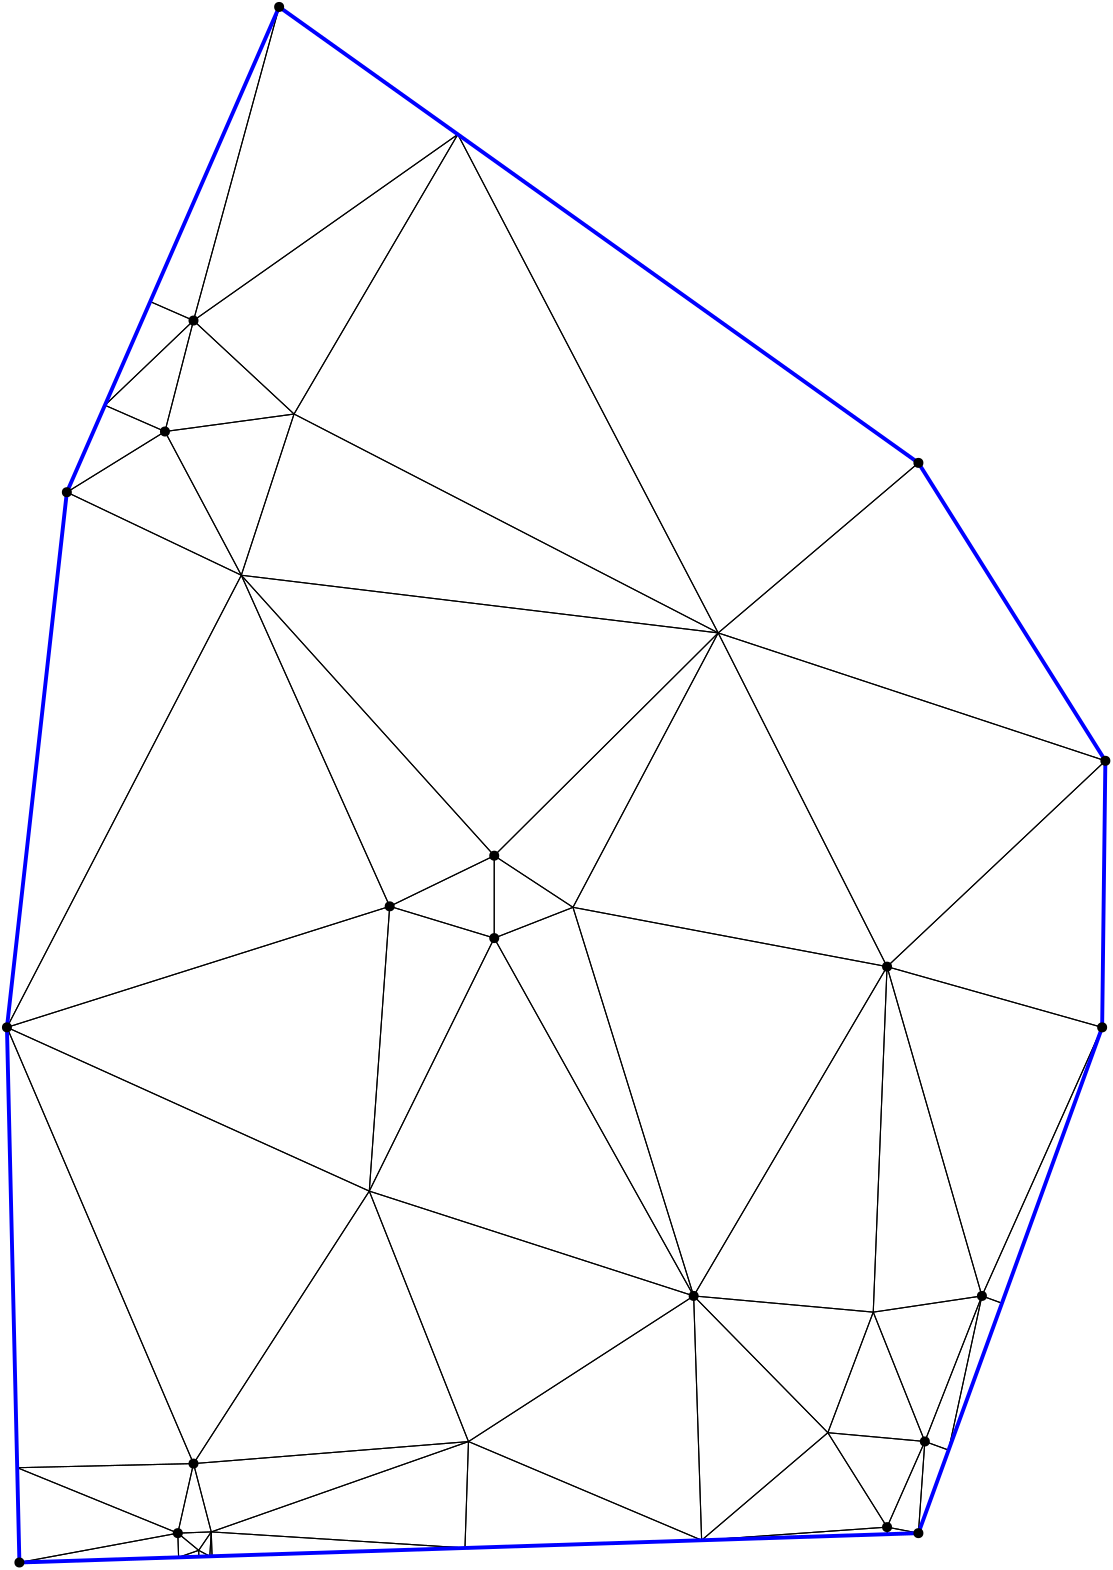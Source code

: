 <?xml version="1.0"?>
<!DOCTYPE ipe SYSTEM "ipe.dtd">
<ipe version="70218" creator="Ipe 7.2.24">
<info created="D:20221020151441" modified="D:20221020151441"/>
<ipestyle name="basic">
<symbol name="mark/disk(sx)" transformations="translations">
<path fill="sym-stroke">
0.6 0 0 0.6 0 0 e
</path>
</symbol>
<anglesize name="22.5 deg" value="22.5"/>
<anglesize name="30 deg" value="30"/>
<anglesize name="45 deg" value="45"/>
<anglesize name="60 deg" value="60"/>
<anglesize name="90 deg" value="90"/>
<arrowsize name="large" value="10"/>
<arrowsize name="small" value="5"/>
<arrowsize name="tiny" value="3"/>
<color name="blue" value="0 0 1"/>
<color name="gray" value="0.745"/>
<color name="green" value="0 1 0"/>
<color name="red" value="1 0 0"/>
<color name="pink" value="1 0.753 0.796"/>
<pen name="heavier" value="0.8"/>
<pen name="fat" value="1.4"/>
<pen name="ultrafat" value="2"/>
<gridsize name="16 pts (~6 mm)" value="16"/>
<gridsize name="32 pts (~12 mm)" value="32"/>
<gridsize name="4 pts" value="4"/>
<gridsize name="8 pts (~3 mm)" value="8"/>
<opacity name="10%" value="0.1"/>
<opacity name="25%" value="0.25"/>
<opacity name="50%" value="0.5"/>
<opacity name="75%" value="0.75"/>
<symbolsize name="large" value="5"/>
<symbolsize name="small" value="2"/>
<symbolsize name="tiny" value="1.1"/>
<textsize name="huge" value="\huge"/>
<textsize name="large" value="\large"/>
<textsize name="small" value="\small"/>
<textsize name="tiny" value="	iny"/>
<tiling name="falling" angle="-60" step="4" width="1"/>
<tiling name="rising" angle="30" step="4" width="1"/>
</ipestyle>
<page>
<layer name="hull"/>
<layer name="constraints"/>
<layer name="triangulation"/>
<layer name="obtuse"/>
<layer name="blub"/>
<layer name="problems"/>
<view layers="hull constraints triangulation obtuse blub" active="triangulation"/>
<path layer="triangulation" stroke="black">
327.87 362.131 m 
332.836 486.505 l 
</path>
<path layer="triangulation" stroke="black">
332.836 486.505 m 
263.216 367.963 l 
</path>
<path layer="triangulation" stroke="black">
263.216 367.963 m 
327.87 362.131 l 
</path>
<path layer="triangulation" stroke="black">
219.773 507.866 m 
332.836 486.505 l 
</path>
<path layer="triangulation" stroke="black">
332.836 486.505 m 
272.042 606.649 l 
</path>
<path layer="triangulation" stroke="black">
272.042 606.649 m 
219.773 507.866 l 
</path>
<path layer="triangulation" stroke="black">
146.441 405.695 m 
16 464.649 l 
</path>
<path layer="triangulation" stroke="black">
16 464.649 m 
83.1595 307.606 l 
</path>
<path layer="triangulation" stroke="black">
83.1595 307.606 m 
146.441 405.695 l 
</path>
<path layer="triangulation" stroke="black">
85.0216 276.381 m 
89.5546 283.015 l 
</path>
<path layer="triangulation" stroke="black">
89.5546 283.015 m 
77.5146 282.566 l 
</path>
<path layer="triangulation" stroke="black">
77.5146 282.566 m 
85.0216 276.381 l 
</path>
<path layer="triangulation" stroke="black">
219.773 507.866 m 
191.425 526.453 l 
</path>
<path layer="triangulation" stroke="black">
191.425 526.453 m 
191.425 496.782 l 
</path>
<path layer="triangulation" stroke="black">
191.425 496.782 m 
219.773 507.866 l 
</path>
<path layer="triangulation" stroke="black">
311.522 318.73 m 
346.442 315.567 l 
</path>
<path layer="triangulation" stroke="black">
346.442 315.567 m 
327.87 362.131 l 
</path>
<path layer="triangulation" stroke="black">
327.87 362.131 m 
311.522 318.73 l 
</path>
<path layer="triangulation" stroke="black">
89.5546 283.015 m 
83.1595 307.606 l 
</path>
<path layer="triangulation" stroke="black">
83.1595 307.606 m 
77.5146 282.566 l 
</path>
<path layer="triangulation" stroke="black">
77.5146 282.566 m 
89.5546 283.015 l 
</path>
<path layer="triangulation" stroke="black">
83.1595 307.606 m 
19.6921 306.128 l 
</path>
<path layer="triangulation" stroke="black">
19.6921 306.128 m 
77.5146 282.566 l 
</path>
<path layer="triangulation" stroke="black">
77.5146 282.566 m 
83.1595 307.606 l 
</path>
<path layer="triangulation" stroke="black">
19.6921 306.128 m 
83.1595 307.606 l 
</path>
<path layer="triangulation" stroke="black">
83.1595 307.606 m 
16 464.649 l 
</path>
<path layer="triangulation" stroke="black">
16 464.649 m 
19.6921 306.128 l 
</path>
<path layer="triangulation" stroke="black">
146.441 405.695 m 
153.793 508.216 l 
</path>
<path layer="triangulation" stroke="black">
153.793 508.216 m 
16 464.649 l 
</path>
<path layer="triangulation" stroke="black">
16 464.649 m 
146.441 405.695 l 
</path>
<path layer="triangulation" stroke="black">
100.369 627.413 m 
37.5663 657.299 l 
</path>
<path layer="triangulation" stroke="black">
37.5663 657.299 m 
16 464.649 l 
</path>
<path layer="triangulation" stroke="black">
16 464.649 m 
100.369 627.413 l 
</path>
<path layer="triangulation" stroke="black">
191.425 526.453 m 
272.042 606.649 l 
</path>
<path layer="triangulation" stroke="black">
272.042 606.649 m 
100.369 627.413 l 
</path>
<path layer="triangulation" stroke="black">
100.369 627.413 m 
191.425 526.453 l 
</path>
<path layer="triangulation" stroke="black">
83.1595 719.103 m 
51.2641 688.611 l 
</path>
<path layer="triangulation" stroke="black">
51.2641 688.611 m 
72.8829 679.154 l 
</path>
<path layer="triangulation" stroke="black">
72.8829 679.154 m 
83.1595 719.103 l 
</path>
<path layer="triangulation" stroke="black">
16 464.649 m 
153.793 508.216 l 
</path>
<path layer="triangulation" stroke="black">
153.793 508.216 m 
100.369 627.413 l 
</path>
<path layer="triangulation" stroke="black">
100.369 627.413 m 
16 464.649 l 
</path>
<path layer="triangulation" stroke="black">
67.5831 725.916 m 
83.1595 719.103 l 
</path>
<path layer="triangulation" stroke="black">
83.1595 719.103 m 
113.989 832 l 
</path>
<path layer="triangulation" stroke="black">
113.989 832 m 
67.5831 725.916 l 
</path>
<path layer="triangulation" stroke="black">
411.43 560.612 m 
344.126 667.865 l 
</path>
<path layer="triangulation" stroke="black">
344.126 667.865 m 
272.042 606.649 l 
</path>
<path layer="triangulation" stroke="black">
272.042 606.649 m 
411.43 560.612 l 
</path>
<path layer="triangulation" stroke="black">
272.042 606.649 m 
119.355 685.452 l 
</path>
<path layer="triangulation" stroke="black">
119.355 685.452 m 
100.369 627.413 l 
</path>
<path layer="triangulation" stroke="black">
100.369 627.413 m 
272.042 606.649 l 
</path>
<path layer="triangulation" stroke="black">
119.355 685.452 m 
178.311 786.125 l 
</path>
<path layer="triangulation" stroke="black">
178.311 786.125 m 
83.1595 719.103 l 
</path>
<path layer="triangulation" stroke="black">
83.1595 719.103 m 
119.355 685.452 l 
</path>
<path layer="triangulation" stroke="black">
410.272 464.649 m 
332.836 486.505 l 
</path>
<path layer="triangulation" stroke="black">
332.836 486.505 m 
366.995 367.963 l 
</path>
<path layer="triangulation" stroke="black">
366.995 367.963 m 
410.272 464.649 l 
</path>
<path layer="triangulation" stroke="black">
191.425 526.453 m 
153.793 508.216 l 
</path>
<path layer="triangulation" stroke="black">
153.793 508.216 m 
191.425 496.782 l 
</path>
<path layer="triangulation" stroke="black">
191.425 496.782 m 
191.425 526.453 l 
</path>
<path layer="triangulation" stroke="black">
263.216 367.963 m 
332.836 486.505 l 
</path>
<path layer="triangulation" stroke="black">
332.836 486.505 m 
219.773 507.866 l 
</path>
<path layer="triangulation" stroke="black">
219.773 507.866 m 
263.216 367.963 l 
</path>
<path layer="triangulation" stroke="black">
410.272 464.649 m 
411.43 560.612 l 
</path>
<path layer="triangulation" stroke="black">
411.43 560.612 m 
332.836 486.505 l 
</path>
<path layer="triangulation" stroke="black">
332.836 486.505 m 
410.272 464.649 l 
</path>
<path layer="triangulation" stroke="black">
354.987 312.463 m 
346.442 315.567 l 
</path>
<path layer="triangulation" stroke="black">
346.442 315.567 m 
344.126 282.566 l 
</path>
<path layer="triangulation" stroke="black">
344.126 282.566 m 
354.987 312.463 l 
</path>
<path layer="triangulation" stroke="black">
266.088 280.018 m 
263.216 367.963 l 
</path>
<path layer="triangulation" stroke="black">
263.216 367.963 m 
182.151 315.534 l 
</path>
<path layer="triangulation" stroke="black">
182.151 315.534 m 
266.088 280.018 l 
</path>
<path layer="triangulation" stroke="black">
182.151 315.534 m 
83.1595 307.606 l 
</path>
<path layer="triangulation" stroke="black">
83.1595 307.606 m 
89.5546 283.015 l 
</path>
<path layer="triangulation" stroke="black">
89.5546 283.015 m 
182.151 315.534 l 
</path>
<path layer="triangulation" stroke="black">
332.836 284.737 m 
344.126 282.566 l 
</path>
<path layer="triangulation" stroke="black">
344.126 282.566 m 
346.442 315.567 l 
</path>
<path layer="triangulation" stroke="black">
346.442 315.567 m 
332.836 284.737 l 
</path>
<path layer="triangulation" stroke="black">
182.151 315.534 m 
263.216 367.963 l 
</path>
<path layer="triangulation" stroke="black">
263.216 367.963 m 
146.441 405.695 l 
</path>
<path layer="triangulation" stroke="black">
146.441 405.695 m 
182.151 315.534 l 
</path>
<path layer="triangulation" stroke="black">
89.0282 274.238 m 
89.5546 283.015 l 
</path>
<path layer="triangulation" stroke="black">
89.5546 283.015 m 
85.0216 276.381 l 
</path>
<path layer="triangulation" stroke="black">
85.0216 276.381 m 
89.0282 274.238 l 
</path>
<path layer="triangulation" stroke="black">
180.89 277.237 m 
182.151 315.534 l 
</path>
<path layer="triangulation" stroke="black">
182.151 315.534 m 
89.5546 283.015 l 
</path>
<path layer="triangulation" stroke="black">
89.5546 283.015 m 
180.89 277.237 l 
</path>
<path layer="triangulation" stroke="black">
263.216 367.963 m 
219.773 507.866 l 
</path>
<path layer="triangulation" stroke="black">
219.773 507.866 m 
191.425 496.782 l 
</path>
<path layer="triangulation" stroke="black">
191.425 496.782 m 
263.216 367.963 l 
</path>
<path layer="triangulation" stroke="black">
332.836 486.505 m 
411.43 560.612 l 
</path>
<path layer="triangulation" stroke="black">
411.43 560.612 m 
272.042 606.649 l 
</path>
<path layer="triangulation" stroke="black">
272.042 606.649 m 
332.836 486.505 l 
</path>
<path layer="triangulation" stroke="black">
366.995 367.963 m 
346.442 315.567 l 
</path>
<path layer="triangulation" stroke="black">
346.442 315.567 m 
354.987 312.463 l 
</path>
<path layer="triangulation" stroke="black">
354.987 312.463 m 
366.995 367.963 l 
</path>
<path layer="triangulation" stroke="black">
266.088 280.018 m 
311.522 318.73 l 
</path>
<path layer="triangulation" stroke="black">
311.522 318.73 m 
263.216 367.963 l 
</path>
<path layer="triangulation" stroke="black">
263.216 367.963 m 
266.088 280.018 l 
</path>
<path layer="triangulation" stroke="black">
180.89 277.237 m 
89.5546 283.015 l 
</path>
<path layer="triangulation" stroke="black">
89.5546 283.015 m 
89.8403 274.264 l 
</path>
<path layer="triangulation" stroke="black">
89.8403 274.264 m 
180.89 277.237 l 
</path>
<path layer="triangulation" stroke="black">
85.0216 276.381 m 
77.7985 273.871 l 
</path>
<path layer="triangulation" stroke="black">
77.7985 273.871 m 
85.0957 274.109 l 
</path>
<path layer="triangulation" stroke="black">
85.0957 274.109 m 
85.0216 276.381 l 
</path>
<path layer="triangulation" stroke="black">
77.5146 282.566 m 
20.4869 272 l 
</path>
<path layer="triangulation" stroke="black">
20.4869 272 m 
77.7985 273.871 l 
</path>
<path layer="triangulation" stroke="black">
77.7985 273.871 m 
77.5146 282.566 l 
</path>
<path layer="triangulation" stroke="black">
89.8403 274.264 m 
89.5546 283.015 l 
</path>
<path layer="triangulation" stroke="black">
89.5546 283.015 m 
89.0282 274.238 l 
</path>
<path layer="triangulation" stroke="black">
89.0282 274.238 m 
89.8403 274.264 l 
</path>
<path layer="triangulation" stroke="black">
77.7985 273.871 m 
85.0216 276.381 l 
</path>
<path layer="triangulation" stroke="black">
85.0216 276.381 m 
77.5146 282.566 l 
</path>
<path layer="triangulation" stroke="black">
77.5146 282.566 m 
77.7985 273.871 l 
</path>
<path layer="triangulation" stroke="black">
85.0957 274.109 m 
89.0282 274.238 l 
</path>
<path layer="triangulation" stroke="black">
89.0282 274.238 m 
85.0216 276.381 l 
</path>
<path layer="triangulation" stroke="black">
85.0216 276.381 m 
85.0957 274.109 l 
</path>
<path layer="triangulation" stroke="black">
20.4869 272 m 
77.5146 282.566 l 
</path>
<path layer="triangulation" stroke="black">
77.5146 282.566 m 
19.6921 306.128 l 
</path>
<path layer="triangulation" stroke="black">
19.6921 306.128 m 
20.4869 272 l 
</path>
<path layer="triangulation" stroke="black">
37.5663 657.299 m 
72.8829 679.154 l 
</path>
<path layer="triangulation" stroke="black">
72.8829 679.154 m 
51.2641 688.611 l 
</path>
<path layer="triangulation" stroke="black">
51.2641 688.611 m 
37.5663 657.299 l 
</path>
<path layer="triangulation" stroke="black">
51.2641 688.611 m 
83.1595 719.103 l 
</path>
<path layer="triangulation" stroke="black">
83.1595 719.103 m 
67.5831 725.916 l 
</path>
<path layer="triangulation" stroke="black">
67.5831 725.916 m 
51.2641 688.611 l 
</path>
<path layer="triangulation" stroke="black">
72.8829 679.154 m 
119.355 685.452 l 
</path>
<path layer="triangulation" stroke="black">
119.355 685.452 m 
83.1595 719.103 l 
</path>
<path layer="triangulation" stroke="black">
83.1595 719.103 m 
72.8829 679.154 l 
</path>
<path layer="triangulation" stroke="black">
100.369 627.413 m 
153.793 508.216 l 
</path>
<path layer="triangulation" stroke="black">
153.793 508.216 m 
191.425 526.453 l 
</path>
<path layer="triangulation" stroke="black">
191.425 526.453 m 
100.369 627.413 l 
</path>
<path layer="triangulation" stroke="black">
72.8829 679.154 m 
100.369 627.413 l 
</path>
<path layer="triangulation" stroke="black">
100.369 627.413 m 
119.355 685.452 l 
</path>
<path layer="triangulation" stroke="black">
119.355 685.452 m 
72.8829 679.154 l 
</path>
<path layer="triangulation" stroke="black">
72.8829 679.154 m 
37.5663 657.299 l 
</path>
<path layer="triangulation" stroke="black">
37.5663 657.299 m 
100.369 627.413 l 
</path>
<path layer="triangulation" stroke="black">
100.369 627.413 m 
72.8829 679.154 l 
</path>
<path layer="triangulation" stroke="black">
191.425 496.782 m 
146.441 405.695 l 
</path>
<path layer="triangulation" stroke="black">
146.441 405.695 m 
263.216 367.963 l 
</path>
<path layer="triangulation" stroke="black">
263.216 367.963 m 
191.425 496.782 l 
</path>
<path layer="triangulation" stroke="black">
191.425 496.782 m 
153.793 508.216 l 
</path>
<path layer="triangulation" stroke="black">
153.793 508.216 m 
146.441 405.695 l 
</path>
<path layer="triangulation" stroke="black">
146.441 405.695 m 
191.425 496.782 l 
</path>
<path layer="triangulation" stroke="black">
83.1595 719.103 m 
178.311 786.125 l 
</path>
<path layer="triangulation" stroke="black">
178.311 786.125 m 
113.989 832 l 
</path>
<path layer="triangulation" stroke="black">
113.989 832 m 
83.1595 719.103 l 
</path>
<path layer="triangulation" stroke="black">
119.355 685.452 m 
272.042 606.649 l 
</path>
<path layer="triangulation" stroke="black">
272.042 606.649 m 
178.311 786.125 l 
</path>
<path layer="triangulation" stroke="black">
178.311 786.125 m 
119.355 685.452 l 
</path>
<path layer="triangulation" stroke="black">
219.773 507.866 m 
272.042 606.649 l 
</path>
<path layer="triangulation" stroke="black">
272.042 606.649 m 
191.425 526.453 l 
</path>
<path layer="triangulation" stroke="black">
191.425 526.453 m 
219.773 507.866 l 
</path>
<path layer="triangulation" stroke="black">
344.126 667.865 m 
178.311 786.125 l 
</path>
<path layer="triangulation" stroke="black">
178.311 786.125 m 
272.042 606.649 l 
</path>
<path layer="triangulation" stroke="black">
272.042 606.649 m 
344.126 667.865 l 
</path>
<path layer="triangulation" stroke="black">
366.995 367.963 m 
374.198 365.346 l 
</path>
<path layer="triangulation" stroke="black">
374.198 365.346 m 
410.272 464.649 l 
</path>
<path layer="triangulation" stroke="black">
410.272 464.649 m 
366.995 367.963 l 
</path>
<path layer="triangulation" stroke="black">
366.995 367.963 m 
354.987 312.463 l 
</path>
<path layer="triangulation" stroke="black">
354.987 312.463 m 
374.198 365.346 l 
</path>
<path layer="triangulation" stroke="black">
374.198 365.346 m 
366.995 367.963 l 
</path>
<path layer="triangulation" stroke="black">
366.995 367.963 m 
327.87 362.131 l 
</path>
<path layer="triangulation" stroke="black">
327.87 362.131 m 
346.442 315.567 l 
</path>
<path layer="triangulation" stroke="black">
346.442 315.567 m 
366.995 367.963 l 
</path>
<path layer="triangulation" stroke="black">
366.995 367.963 m 
332.836 486.505 l 
</path>
<path layer="triangulation" stroke="black">
332.836 486.505 m 
327.87 362.131 l 
</path>
<path layer="triangulation" stroke="black">
327.87 362.131 m 
366.995 367.963 l 
</path>
<path layer="triangulation" stroke="black">
346.442 315.567 m 
311.522 318.73 l 
</path>
<path layer="triangulation" stroke="black">
311.522 318.73 m 
332.836 284.737 l 
</path>
<path layer="triangulation" stroke="black">
332.836 284.737 m 
346.442 315.567 l 
</path>
<path layer="triangulation" stroke="black">
327.87 362.131 m 
263.216 367.963 l 
</path>
<path layer="triangulation" stroke="black">
263.216 367.963 m 
311.522 318.73 l 
</path>
<path layer="triangulation" stroke="black">
311.522 318.73 m 
327.87 362.131 l 
</path>
<path layer="triangulation" stroke="black">
83.1595 307.606 m 
182.151 315.534 l 
</path>
<path layer="triangulation" stroke="black">
182.151 315.534 m 
146.441 405.695 l 
</path>
<path layer="triangulation" stroke="black">
146.441 405.695 m 
83.1595 307.606 l 
</path>
<path layer="triangulation" stroke="black">
180.89 277.237 m 
266.088 280.018 l 
</path>
<path layer="triangulation" stroke="black">
266.088 280.018 m 
182.151 315.534 l 
</path>
<path layer="triangulation" stroke="black">
182.151 315.534 m 
180.89 277.237 l 
</path>
<path layer="triangulation" stroke="black">
332.836 284.737 m 
311.522 318.73 l 
</path>
<path layer="triangulation" stroke="black">
311.522 318.73 m 
266.088 280.018 l 
</path>
<path layer="triangulation" stroke="black">
266.088 280.018 m 
332.836 284.737 l 
</path>
<path layer="triangulation" stroke="black">
332.836 284.737 m 
332.919 282.2 l 
</path>
<path layer="triangulation" stroke="black">
332.919 282.2 m 
344.126 282.566 l 
</path>
<path layer="triangulation" stroke="black">
344.126 282.566 m 
332.836 284.737 l 
</path>
<path layer="triangulation" stroke="black">
332.836 284.737 m 
266.088 280.018 l 
</path>
<path layer="triangulation" stroke="black">
266.088 280.018 m 
332.919 282.2 l 
</path>
<path layer="triangulation" stroke="black">
332.919 282.2 m 
332.836 284.737 l 
</path>
<path layer="hull" stroke="blue" pen="fat">
16 464.649 m 
20.4869 272 l 
</path>
<path layer="hull" stroke="blue" pen="fat">
20.4869 272 m 
344.126 282.566 l 
</path>
<path layer="hull" stroke="blue" pen="fat">
344.126 282.566 m 
410.272 464.649 l 
</path>
<path layer="hull" stroke="blue" pen="fat">
410.272 464.649 m 
411.43 560.612 l 
</path>
<path layer="hull" stroke="blue" pen="fat">
411.43 560.612 m 
344.126 667.865 l 
</path>
<path layer="hull" stroke="blue" pen="fat">
344.126 667.865 m 
113.989 832 l 
</path>
<path layer="hull" stroke="blue" pen="fat">
113.989 832 m 
37.5663 657.299 l 
</path>
<path layer="hull" stroke="blue" pen="fat">
37.5663 657.299 m 
16 464.649 l 
</path>
<use layer="points" name="mark/disk(sx)" pos="344.126 667.865" size="normal" stroke="black"/>
<use layer="points" name="mark/disk(sx)" pos="344.126 282.566" size="normal" stroke="black"/>
<use layer="points" name="mark/disk(sx)" pos="191.425 526.453" size="normal" stroke="black"/>
<use layer="points" name="mark/disk(sx)" pos="83.1595 307.606" size="normal" stroke="black"/>
<use layer="points" name="mark/disk(sx)" pos="16 464.649" size="normal" stroke="black"/>
<use layer="points" name="mark/disk(sx)" pos="332.836 284.737" size="normal" stroke="black"/>
<use layer="points" name="mark/disk(sx)" pos="113.989 832" size="normal" stroke="black"/>
<use layer="points" name="mark/disk(sx)" pos="346.442 315.567" size="normal" stroke="black"/>
<use layer="points" name="mark/disk(sx)" pos="411.43 560.612" size="normal" stroke="black"/>
<use layer="points" name="mark/disk(sx)" pos="72.8829 679.154" size="normal" stroke="black"/>
<use layer="points" name="mark/disk(sx)" pos="191.425 496.782" size="normal" stroke="black"/>
<use layer="points" name="mark/disk(sx)" pos="37.5663 657.299" size="normal" stroke="black"/>
<use layer="points" name="mark/disk(sx)" pos="77.5146 282.566" size="normal" stroke="black"/>
<use layer="points" name="mark/disk(sx)" pos="20.4869 272" size="normal" stroke="black"/>
<use layer="points" name="mark/disk(sx)" pos="83.1595 719.103" size="normal" stroke="black"/>
<use layer="points" name="mark/disk(sx)" pos="153.793 508.216" size="normal" stroke="black"/>
<use layer="points" name="mark/disk(sx)" pos="410.272 464.649" size="normal" stroke="black"/>
<use layer="points" name="mark/disk(sx)" pos="263.216 367.963" size="normal" stroke="black"/>
<use layer="points" name="mark/disk(sx)" pos="366.995 367.963" size="normal" stroke="black"/>
<use layer="points" name="mark/disk(sx)" pos="332.836 486.505" size="normal" stroke="black"/>
</page>
</ipe>
